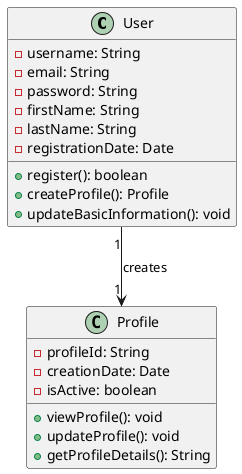 @startuml
class User {
    - username: String
    - email: String
    - password: String
    - firstName: String
    - lastName: String
    - registrationDate: Date
    + register(): boolean
    + createProfile(): Profile
    + updateBasicInformation(): void
}

class Profile {
    - profileId: String
    - creationDate: Date
    - isActive: boolean
    + viewProfile(): void
    + updateProfile(): void
    + getProfileDetails(): String
}

User "1" --> "1" Profile : creates
@enduml